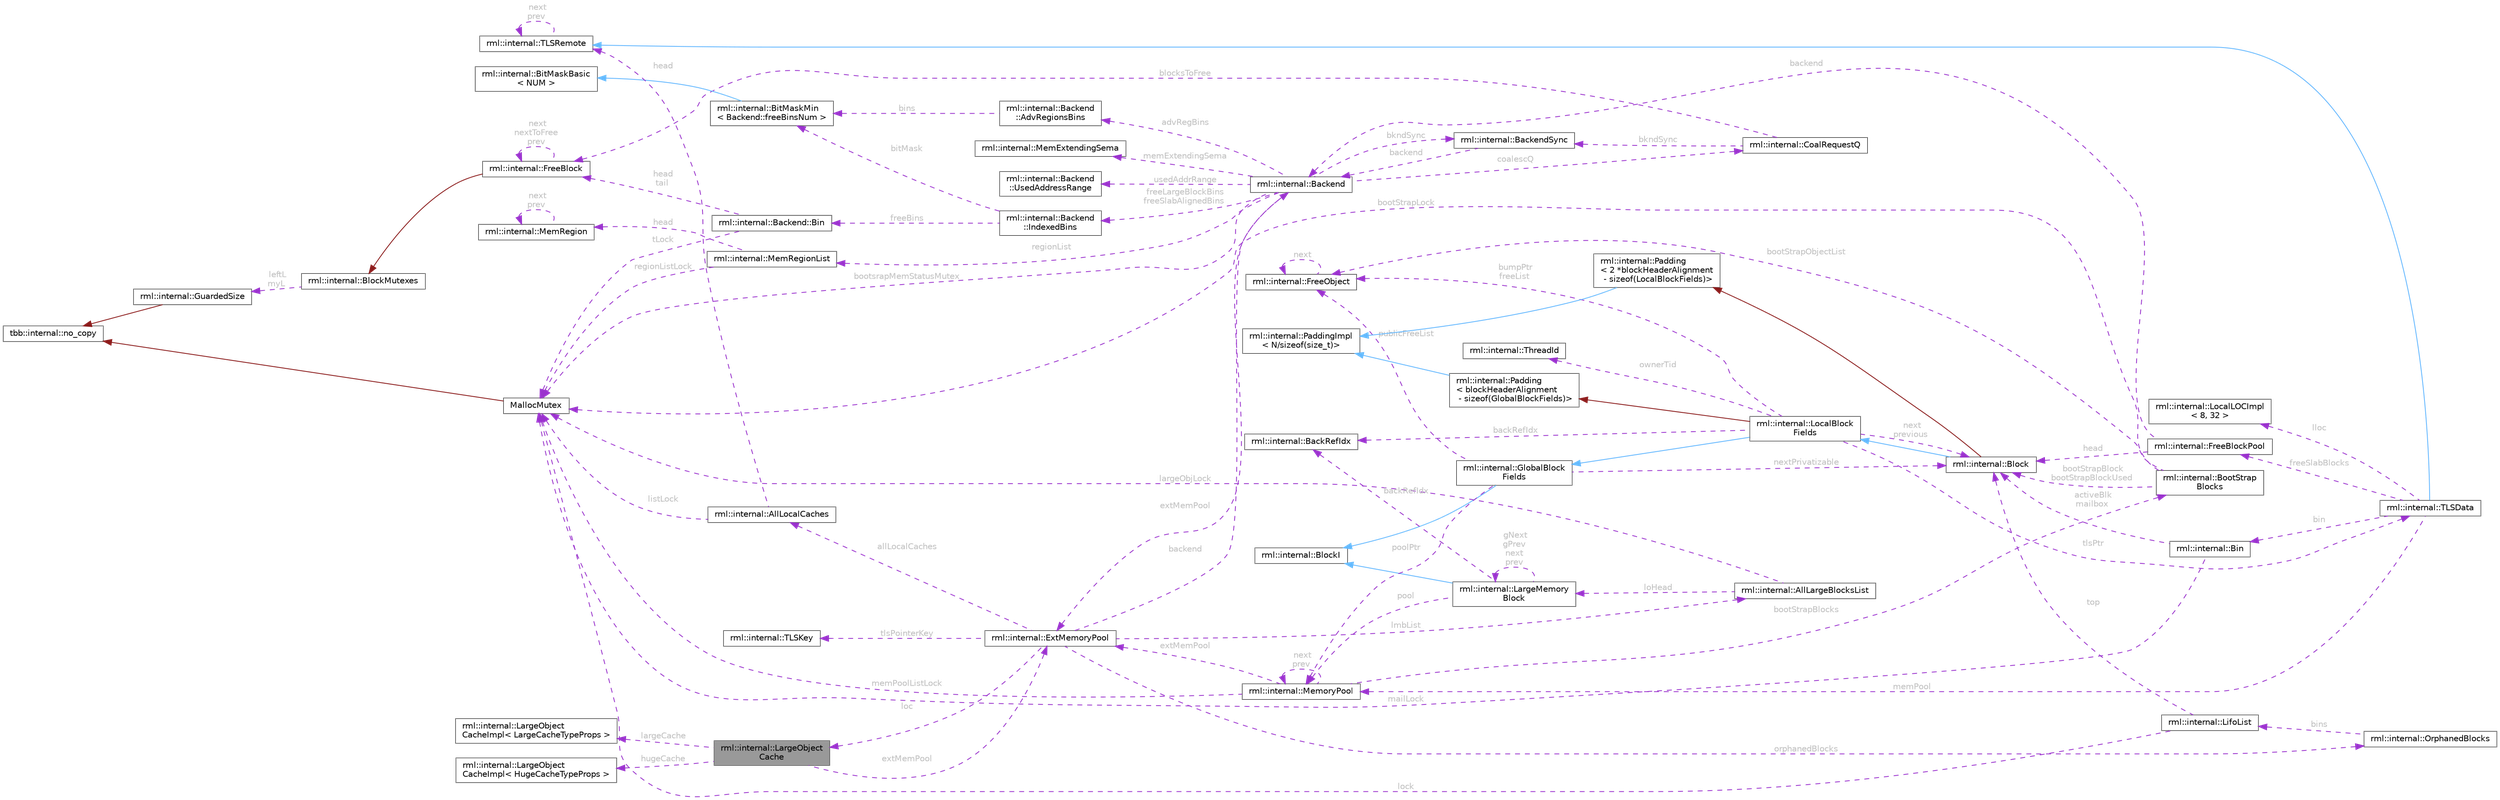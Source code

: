 digraph "rml::internal::LargeObjectCache"
{
 // LATEX_PDF_SIZE
  bgcolor="transparent";
  edge [fontname=Helvetica,fontsize=10,labelfontname=Helvetica,labelfontsize=10];
  node [fontname=Helvetica,fontsize=10,shape=box,height=0.2,width=0.4];
  rankdir="LR";
  Node1 [id="Node000001",label="rml::internal::LargeObject\lCache",height=0.2,width=0.4,color="gray40", fillcolor="grey60", style="filled", fontcolor="black",tooltip=" "];
  Node2 -> Node1 [id="edge1_Node000001_Node000002",dir="back",color="darkorchid3",style="dashed",tooltip=" ",label=" hugeCache",fontcolor="grey" ];
  Node2 [id="Node000002",label="rml::internal::LargeObject\lCacheImpl\< HugeCacheTypeProps \>",height=0.2,width=0.4,color="gray40", fillcolor="white", style="filled",URL="$classrml_1_1internal_1_1_large_object_cache_impl.html",tooltip=" "];
  Node3 -> Node1 [id="edge2_Node000001_Node000003",dir="back",color="darkorchid3",style="dashed",tooltip=" ",label=" largeCache",fontcolor="grey" ];
  Node3 [id="Node000003",label="rml::internal::LargeObject\lCacheImpl\< LargeCacheTypeProps \>",height=0.2,width=0.4,color="gray40", fillcolor="white", style="filled",URL="$classrml_1_1internal_1_1_large_object_cache_impl.html",tooltip=" "];
  Node4 -> Node1 [id="edge3_Node000001_Node000004",dir="back",color="darkorchid3",style="dashed",tooltip=" ",label=" extMemPool",fontcolor="grey" ];
  Node4 [id="Node000004",label="rml::internal::ExtMemoryPool",height=0.2,width=0.4,color="gray40", fillcolor="white", style="filled",URL="$structrml_1_1internal_1_1_ext_memory_pool.html",tooltip=" "];
  Node5 -> Node4 [id="edge4_Node000004_Node000005",dir="back",color="darkorchid3",style="dashed",tooltip=" ",label=" backend",fontcolor="grey" ];
  Node5 [id="Node000005",label="rml::internal::Backend",height=0.2,width=0.4,color="gray40", fillcolor="white", style="filled",URL="$classrml_1_1internal_1_1_backend.html",tooltip=" "];
  Node4 -> Node5 [id="edge5_Node000005_Node000004",dir="back",color="darkorchid3",style="dashed",tooltip=" ",label=" extMemPool",fontcolor="grey" ];
  Node6 -> Node5 [id="edge6_Node000005_Node000006",dir="back",color="darkorchid3",style="dashed",tooltip=" ",label=" regionList",fontcolor="grey" ];
  Node6 [id="Node000006",label="rml::internal::MemRegionList",height=0.2,width=0.4,color="gray40", fillcolor="white", style="filled",URL="$classrml_1_1internal_1_1_mem_region_list.html",tooltip=" "];
  Node7 -> Node6 [id="edge7_Node000006_Node000007",dir="back",color="darkorchid3",style="dashed",tooltip=" ",label=" regionListLock",fontcolor="grey" ];
  Node7 [id="Node000007",label="MallocMutex",height=0.2,width=0.4,color="gray40", fillcolor="white", style="filled",URL="$class_malloc_mutex.html",tooltip="Stripped down version of spin_mutex."];
  Node8 -> Node7 [id="edge8_Node000007_Node000008",dir="back",color="firebrick4",style="solid",tooltip=" "];
  Node8 [id="Node000008",label="tbb::internal::no_copy",height=0.2,width=0.4,color="gray40", fillcolor="white", style="filled",tooltip=" "];
  Node9 -> Node6 [id="edge9_Node000006_Node000009",dir="back",color="darkorchid3",style="dashed",tooltip=" ",label=" head",fontcolor="grey" ];
  Node9 [id="Node000009",label="rml::internal::MemRegion",height=0.2,width=0.4,color="gray40", fillcolor="white", style="filled",URL="$structrml_1_1internal_1_1_mem_region.html",tooltip=" "];
  Node9 -> Node9 [id="edge10_Node000009_Node000009",dir="back",color="darkorchid3",style="dashed",tooltip=" ",label=" next\nprev",fontcolor="grey" ];
  Node10 -> Node5 [id="edge11_Node000005_Node000010",dir="back",color="darkorchid3",style="dashed",tooltip=" ",label=" coalescQ",fontcolor="grey" ];
  Node10 [id="Node000010",label="rml::internal::CoalRequestQ",height=0.2,width=0.4,color="gray40", fillcolor="white", style="filled",URL="$classrml_1_1internal_1_1_coal_request_q.html",tooltip=" "];
  Node11 -> Node10 [id="edge12_Node000010_Node000011",dir="back",color="darkorchid3",style="dashed",tooltip=" ",label=" blocksToFree",fontcolor="grey" ];
  Node11 [id="Node000011",label="rml::internal::FreeBlock",height=0.2,width=0.4,color="gray40", fillcolor="white", style="filled",URL="$classrml_1_1internal_1_1_free_block.html",tooltip=" "];
  Node12 -> Node11 [id="edge13_Node000011_Node000012",dir="back",color="firebrick4",style="solid",tooltip=" "];
  Node12 [id="Node000012",label="rml::internal::BlockMutexes",height=0.2,width=0.4,color="gray40", fillcolor="white", style="filled",URL="$classrml_1_1internal_1_1_block_mutexes.html",tooltip=" "];
  Node13 -> Node12 [id="edge14_Node000012_Node000013",dir="back",color="darkorchid3",style="dashed",tooltip=" ",label=" leftL\nmyL",fontcolor="grey" ];
  Node13 [id="Node000013",label="rml::internal::GuardedSize",height=0.2,width=0.4,color="gray40", fillcolor="white", style="filled",URL="$classrml_1_1internal_1_1_guarded_size.html",tooltip=" "];
  Node8 -> Node13 [id="edge15_Node000013_Node000008",dir="back",color="firebrick4",style="solid",tooltip=" "];
  Node11 -> Node11 [id="edge16_Node000011_Node000011",dir="back",color="darkorchid3",style="dashed",tooltip=" ",label=" next\nnextToFree\nprev",fontcolor="grey" ];
  Node14 -> Node10 [id="edge17_Node000010_Node000014",dir="back",color="darkorchid3",style="dashed",tooltip=" ",label=" bkndSync",fontcolor="grey" ];
  Node14 [id="Node000014",label="rml::internal::BackendSync",height=0.2,width=0.4,color="gray40", fillcolor="white", style="filled",URL="$classrml_1_1internal_1_1_backend_sync.html",tooltip=" "];
  Node5 -> Node14 [id="edge18_Node000014_Node000005",dir="back",color="darkorchid3",style="dashed",tooltip=" ",label=" backend",fontcolor="grey" ];
  Node14 -> Node5 [id="edge19_Node000005_Node000014",dir="back",color="darkorchid3",style="dashed",tooltip=" ",label=" bkndSync",fontcolor="grey" ];
  Node15 -> Node5 [id="edge20_Node000005_Node000015",dir="back",color="darkorchid3",style="dashed",tooltip=" ",label=" memExtendingSema",fontcolor="grey" ];
  Node15 [id="Node000015",label="rml::internal::MemExtendingSema",height=0.2,width=0.4,color="gray40", fillcolor="white", style="filled",URL="$classrml_1_1internal_1_1_mem_extending_sema.html",tooltip=" "];
  Node16 -> Node5 [id="edge21_Node000005_Node000016",dir="back",color="darkorchid3",style="dashed",tooltip=" ",label=" usedAddrRange",fontcolor="grey" ];
  Node16 [id="Node000016",label="rml::internal::Backend\l::UsedAddressRange",height=0.2,width=0.4,color="gray40", fillcolor="white", style="filled",URL="$classrml_1_1internal_1_1_backend_1_1_used_address_range.html",tooltip=" "];
  Node7 -> Node5 [id="edge22_Node000005_Node000007",dir="back",color="darkorchid3",style="dashed",tooltip=" ",label=" bootsrapMemStatusMutex",fontcolor="grey" ];
  Node17 -> Node5 [id="edge23_Node000005_Node000017",dir="back",color="darkorchid3",style="dashed",tooltip=" ",label=" advRegBins",fontcolor="grey" ];
  Node17 [id="Node000017",label="rml::internal::Backend\l::AdvRegionsBins",height=0.2,width=0.4,color="gray40", fillcolor="white", style="filled",URL="$classrml_1_1internal_1_1_backend_1_1_adv_regions_bins.html",tooltip=" "];
  Node18 -> Node17 [id="edge24_Node000017_Node000018",dir="back",color="darkorchid3",style="dashed",tooltip=" ",label=" bins",fontcolor="grey" ];
  Node18 [id="Node000018",label="rml::internal::BitMaskMin\l\< Backend::freeBinsNum \>",height=0.2,width=0.4,color="gray40", fillcolor="white", style="filled",URL="$classrml_1_1internal_1_1_bit_mask_min.html",tooltip=" "];
  Node19 -> Node18 [id="edge25_Node000018_Node000019",dir="back",color="steelblue1",style="solid",tooltip=" "];
  Node19 [id="Node000019",label="rml::internal::BitMaskBasic\l\< NUM \>",height=0.2,width=0.4,color="gray40", fillcolor="white", style="filled",URL="$classrml_1_1internal_1_1_bit_mask_basic.html",tooltip=" "];
  Node20 -> Node5 [id="edge26_Node000005_Node000020",dir="back",color="darkorchid3",style="dashed",tooltip=" ",label=" freeLargeBlockBins\nfreeSlabAlignedBins",fontcolor="grey" ];
  Node20 [id="Node000020",label="rml::internal::Backend\l::IndexedBins",height=0.2,width=0.4,color="gray40", fillcolor="white", style="filled",URL="$classrml_1_1internal_1_1_backend_1_1_indexed_bins.html",tooltip=" "];
  Node18 -> Node20 [id="edge27_Node000020_Node000018",dir="back",color="darkorchid3",style="dashed",tooltip=" ",label=" bitMask",fontcolor="grey" ];
  Node21 -> Node20 [id="edge28_Node000020_Node000021",dir="back",color="darkorchid3",style="dashed",tooltip=" ",label=" freeBins",fontcolor="grey" ];
  Node21 [id="Node000021",label="rml::internal::Backend::Bin",height=0.2,width=0.4,color="gray40", fillcolor="white", style="filled",URL="$structrml_1_1internal_1_1_backend_1_1_bin.html",tooltip=" "];
  Node11 -> Node21 [id="edge29_Node000021_Node000011",dir="back",color="darkorchid3",style="dashed",tooltip=" ",label=" head\ntail",fontcolor="grey" ];
  Node7 -> Node21 [id="edge30_Node000021_Node000007",dir="back",color="darkorchid3",style="dashed",tooltip=" ",label=" tLock",fontcolor="grey" ];
  Node1 -> Node4 [id="edge31_Node000004_Node000001",dir="back",color="darkorchid3",style="dashed",tooltip=" ",label=" loc",fontcolor="grey" ];
  Node22 -> Node4 [id="edge32_Node000004_Node000022",dir="back",color="darkorchid3",style="dashed",tooltip=" ",label=" allLocalCaches",fontcolor="grey" ];
  Node22 [id="Node000022",label="rml::internal::AllLocalCaches",height=0.2,width=0.4,color="gray40", fillcolor="white", style="filled",URL="$classrml_1_1internal_1_1_all_local_caches.html",tooltip=" "];
  Node23 -> Node22 [id="edge33_Node000022_Node000023",dir="back",color="darkorchid3",style="dashed",tooltip=" ",label=" head",fontcolor="grey" ];
  Node23 [id="Node000023",label="rml::internal::TLSRemote",height=0.2,width=0.4,color="gray40", fillcolor="white", style="filled",URL="$structrml_1_1internal_1_1_t_l_s_remote.html",tooltip=" "];
  Node23 -> Node23 [id="edge34_Node000023_Node000023",dir="back",color="darkorchid3",style="dashed",tooltip=" ",label=" next\nprev",fontcolor="grey" ];
  Node7 -> Node22 [id="edge35_Node000022_Node000007",dir="back",color="darkorchid3",style="dashed",tooltip=" ",label=" listLock",fontcolor="grey" ];
  Node24 -> Node4 [id="edge36_Node000004_Node000024",dir="back",color="darkorchid3",style="dashed",tooltip=" ",label=" orphanedBlocks",fontcolor="grey" ];
  Node24 [id="Node000024",label="rml::internal::OrphanedBlocks",height=0.2,width=0.4,color="gray40", fillcolor="white", style="filled",URL="$classrml_1_1internal_1_1_orphaned_blocks.html",tooltip=" "];
  Node25 -> Node24 [id="edge37_Node000024_Node000025",dir="back",color="darkorchid3",style="dashed",tooltip=" ",label=" bins",fontcolor="grey" ];
  Node25 [id="Node000025",label="rml::internal::LifoList",height=0.2,width=0.4,color="gray40", fillcolor="white", style="filled",URL="$classrml_1_1internal_1_1_lifo_list.html",tooltip=" "];
  Node26 -> Node25 [id="edge38_Node000025_Node000026",dir="back",color="darkorchid3",style="dashed",tooltip=" ",label=" top",fontcolor="grey" ];
  Node26 [id="Node000026",label="rml::internal::Block",height=0.2,width=0.4,color="gray40", fillcolor="white", style="filled",URL="$classrml_1_1internal_1_1_block.html",tooltip=" "];
  Node27 -> Node26 [id="edge39_Node000026_Node000027",dir="back",color="steelblue1",style="solid",tooltip=" "];
  Node27 [id="Node000027",label="rml::internal::LocalBlock\lFields",height=0.2,width=0.4,color="gray40", fillcolor="white", style="filled",URL="$classrml_1_1internal_1_1_local_block_fields.html",tooltip=" "];
  Node28 -> Node27 [id="edge40_Node000027_Node000028",dir="back",color="steelblue1",style="solid",tooltip=" "];
  Node28 [id="Node000028",label="rml::internal::GlobalBlock\lFields",height=0.2,width=0.4,color="gray40", fillcolor="white", style="filled",URL="$classrml_1_1internal_1_1_global_block_fields.html",tooltip=" "];
  Node29 -> Node28 [id="edge41_Node000028_Node000029",dir="back",color="steelblue1",style="solid",tooltip=" "];
  Node29 [id="Node000029",label="rml::internal::BlockI",height=0.2,width=0.4,color="gray40", fillcolor="white", style="filled",URL="$classrml_1_1internal_1_1_block_i.html",tooltip=" "];
  Node30 -> Node28 [id="edge42_Node000028_Node000030",dir="back",color="darkorchid3",style="dashed",tooltip=" ",label=" publicFreeList",fontcolor="grey" ];
  Node30 [id="Node000030",label="rml::internal::FreeObject",height=0.2,width=0.4,color="gray40", fillcolor="white", style="filled",URL="$structrml_1_1internal_1_1_free_object.html",tooltip=" "];
  Node30 -> Node30 [id="edge43_Node000030_Node000030",dir="back",color="darkorchid3",style="dashed",tooltip=" ",label=" next",fontcolor="grey" ];
  Node26 -> Node28 [id="edge44_Node000028_Node000026",dir="back",color="darkorchid3",style="dashed",tooltip=" ",label=" nextPrivatizable",fontcolor="grey" ];
  Node31 -> Node28 [id="edge45_Node000028_Node000031",dir="back",color="darkorchid3",style="dashed",tooltip=" ",label=" poolPtr",fontcolor="grey" ];
  Node31 [id="Node000031",label="rml::internal::MemoryPool",height=0.2,width=0.4,color="gray40", fillcolor="white", style="filled",URL="$classrml_1_1internal_1_1_memory_pool.html",tooltip=" "];
  Node7 -> Node31 [id="edge46_Node000031_Node000007",dir="back",color="darkorchid3",style="dashed",tooltip=" ",label=" memPoolListLock",fontcolor="grey" ];
  Node31 -> Node31 [id="edge47_Node000031_Node000031",dir="back",color="darkorchid3",style="dashed",tooltip=" ",label=" next\nprev",fontcolor="grey" ];
  Node4 -> Node31 [id="edge48_Node000031_Node000004",dir="back",color="darkorchid3",style="dashed",tooltip=" ",label=" extMemPool",fontcolor="grey" ];
  Node32 -> Node31 [id="edge49_Node000031_Node000032",dir="back",color="darkorchid3",style="dashed",tooltip=" ",label=" bootStrapBlocks",fontcolor="grey" ];
  Node32 [id="Node000032",label="rml::internal::BootStrap\lBlocks",height=0.2,width=0.4,color="gray40", fillcolor="white", style="filled",URL="$classrml_1_1internal_1_1_boot_strap_blocks.html",tooltip=" "];
  Node7 -> Node32 [id="edge50_Node000032_Node000007",dir="back",color="darkorchid3",style="dashed",tooltip=" ",label=" bootStrapLock",fontcolor="grey" ];
  Node26 -> Node32 [id="edge51_Node000032_Node000026",dir="back",color="darkorchid3",style="dashed",tooltip=" ",label=" bootStrapBlock\nbootStrapBlockUsed",fontcolor="grey" ];
  Node30 -> Node32 [id="edge52_Node000032_Node000030",dir="back",color="darkorchid3",style="dashed",tooltip=" ",label=" bootStrapObjectList",fontcolor="grey" ];
  Node33 -> Node27 [id="edge53_Node000027_Node000033",dir="back",color="firebrick4",style="solid",tooltip=" "];
  Node33 [id="Node000033",label="rml::internal::Padding\l\< blockHeaderAlignment\l - sizeof(GlobalBlockFields)\>",height=0.2,width=0.4,color="gray40", fillcolor="white", style="filled",URL="$structrml_1_1internal_1_1_padding.html",tooltip=" "];
  Node34 -> Node33 [id="edge54_Node000033_Node000034",dir="back",color="steelblue1",style="solid",tooltip=" "];
  Node34 [id="Node000034",label="rml::internal::PaddingImpl\l\< N/sizeof(size_t)\>",height=0.2,width=0.4,color="gray40", fillcolor="white", style="filled",URL="$structrml_1_1internal_1_1_padding_impl.html",tooltip=" "];
  Node26 -> Node27 [id="edge55_Node000027_Node000026",dir="back",color="darkorchid3",style="dashed",tooltip=" ",label=" next\nprevious",fontcolor="grey" ];
  Node30 -> Node27 [id="edge56_Node000027_Node000030",dir="back",color="darkorchid3",style="dashed",tooltip=" ",label=" bumpPtr\nfreeList",fontcolor="grey" ];
  Node35 -> Node27 [id="edge57_Node000027_Node000035",dir="back",color="darkorchid3",style="dashed",tooltip=" ",label=" tlsPtr",fontcolor="grey" ];
  Node35 [id="Node000035",label="rml::internal::TLSData",height=0.2,width=0.4,color="gray40", fillcolor="white", style="filled",URL="$classrml_1_1internal_1_1_t_l_s_data.html",tooltip=" "];
  Node23 -> Node35 [id="edge58_Node000035_Node000023",dir="back",color="steelblue1",style="solid",tooltip=" "];
  Node31 -> Node35 [id="edge59_Node000035_Node000031",dir="back",color="darkorchid3",style="dashed",tooltip=" ",label=" memPool",fontcolor="grey" ];
  Node36 -> Node35 [id="edge60_Node000035_Node000036",dir="back",color="darkorchid3",style="dashed",tooltip=" ",label=" bin",fontcolor="grey" ];
  Node36 [id="Node000036",label="rml::internal::Bin",height=0.2,width=0.4,color="gray40", fillcolor="white", style="filled",URL="$classrml_1_1internal_1_1_bin.html",tooltip=" "];
  Node26 -> Node36 [id="edge61_Node000036_Node000026",dir="back",color="darkorchid3",style="dashed",tooltip=" ",label=" activeBlk\nmailbox",fontcolor="grey" ];
  Node7 -> Node36 [id="edge62_Node000036_Node000007",dir="back",color="darkorchid3",style="dashed",tooltip=" ",label=" mailLock",fontcolor="grey" ];
  Node37 -> Node35 [id="edge63_Node000035_Node000037",dir="back",color="darkorchid3",style="dashed",tooltip=" ",label=" freeSlabBlocks",fontcolor="grey" ];
  Node37 [id="Node000037",label="rml::internal::FreeBlockPool",height=0.2,width=0.4,color="gray40", fillcolor="white", style="filled",URL="$classrml_1_1internal_1_1_free_block_pool.html",tooltip=" "];
  Node26 -> Node37 [id="edge64_Node000037_Node000026",dir="back",color="darkorchid3",style="dashed",tooltip=" ",label=" head",fontcolor="grey" ];
  Node5 -> Node37 [id="edge65_Node000037_Node000005",dir="back",color="darkorchid3",style="dashed",tooltip=" ",label=" backend",fontcolor="grey" ];
  Node38 -> Node35 [id="edge66_Node000035_Node000038",dir="back",color="darkorchid3",style="dashed",tooltip=" ",label=" lloc",fontcolor="grey" ];
  Node38 [id="Node000038",label="rml::internal::LocalLOCImpl\l\< 8, 32 \>",height=0.2,width=0.4,color="gray40", fillcolor="white", style="filled",URL="$classrml_1_1internal_1_1_local_l_o_c_impl.html",tooltip=" "];
  Node39 -> Node27 [id="edge67_Node000027_Node000039",dir="back",color="darkorchid3",style="dashed",tooltip=" ",label=" ownerTid",fontcolor="grey" ];
  Node39 [id="Node000039",label="rml::internal::ThreadId",height=0.2,width=0.4,color="gray40", fillcolor="white", style="filled",URL="$classrml_1_1internal_1_1_thread_id.html",tooltip=" "];
  Node40 -> Node27 [id="edge68_Node000027_Node000040",dir="back",color="darkorchid3",style="dashed",tooltip=" ",label=" backRefIdx",fontcolor="grey" ];
  Node40 [id="Node000040",label="rml::internal::BackRefIdx",height=0.2,width=0.4,color="gray40", fillcolor="white", style="filled",URL="$classrml_1_1internal_1_1_back_ref_idx.html",tooltip=" "];
  Node41 -> Node26 [id="edge69_Node000026_Node000041",dir="back",color="firebrick4",style="solid",tooltip=" "];
  Node41 [id="Node000041",label="rml::internal::Padding\l\< 2 *blockHeaderAlignment\l - sizeof(LocalBlockFields)\>",height=0.2,width=0.4,color="gray40", fillcolor="white", style="filled",URL="$structrml_1_1internal_1_1_padding.html",tooltip=" "];
  Node34 -> Node41 [id="edge70_Node000041_Node000034",dir="back",color="steelblue1",style="solid",tooltip=" "];
  Node7 -> Node25 [id="edge71_Node000025_Node000007",dir="back",color="darkorchid3",style="dashed",tooltip=" ",label=" lock",fontcolor="grey" ];
  Node42 -> Node4 [id="edge72_Node000004_Node000042",dir="back",color="darkorchid3",style="dashed",tooltip=" ",label=" lmbList",fontcolor="grey" ];
  Node42 [id="Node000042",label="rml::internal::AllLargeBlocksList",height=0.2,width=0.4,color="gray40", fillcolor="white", style="filled",URL="$classrml_1_1internal_1_1_all_large_blocks_list.html",tooltip=" "];
  Node7 -> Node42 [id="edge73_Node000042_Node000007",dir="back",color="darkorchid3",style="dashed",tooltip=" ",label=" largeObjLock",fontcolor="grey" ];
  Node43 -> Node42 [id="edge74_Node000042_Node000043",dir="back",color="darkorchid3",style="dashed",tooltip=" ",label=" loHead",fontcolor="grey" ];
  Node43 [id="Node000043",label="rml::internal::LargeMemory\lBlock",height=0.2,width=0.4,color="gray40", fillcolor="white", style="filled",URL="$structrml_1_1internal_1_1_large_memory_block.html",tooltip=" "];
  Node29 -> Node43 [id="edge75_Node000043_Node000029",dir="back",color="steelblue1",style="solid",tooltip=" "];
  Node31 -> Node43 [id="edge76_Node000043_Node000031",dir="back",color="darkorchid3",style="dashed",tooltip=" ",label=" pool",fontcolor="grey" ];
  Node43 -> Node43 [id="edge77_Node000043_Node000043",dir="back",color="darkorchid3",style="dashed",tooltip=" ",label=" gNext\ngPrev\nnext\nprev",fontcolor="grey" ];
  Node40 -> Node43 [id="edge78_Node000043_Node000040",dir="back",color="darkorchid3",style="dashed",tooltip=" ",label=" backRefIdx",fontcolor="grey" ];
  Node44 -> Node4 [id="edge79_Node000004_Node000044",dir="back",color="darkorchid3",style="dashed",tooltip=" ",label=" tlsPointerKey",fontcolor="grey" ];
  Node44 [id="Node000044",label="rml::internal::TLSKey",height=0.2,width=0.4,color="gray40", fillcolor="white", style="filled",URL="$classrml_1_1internal_1_1_t_l_s_key.html",tooltip=" "];
}
